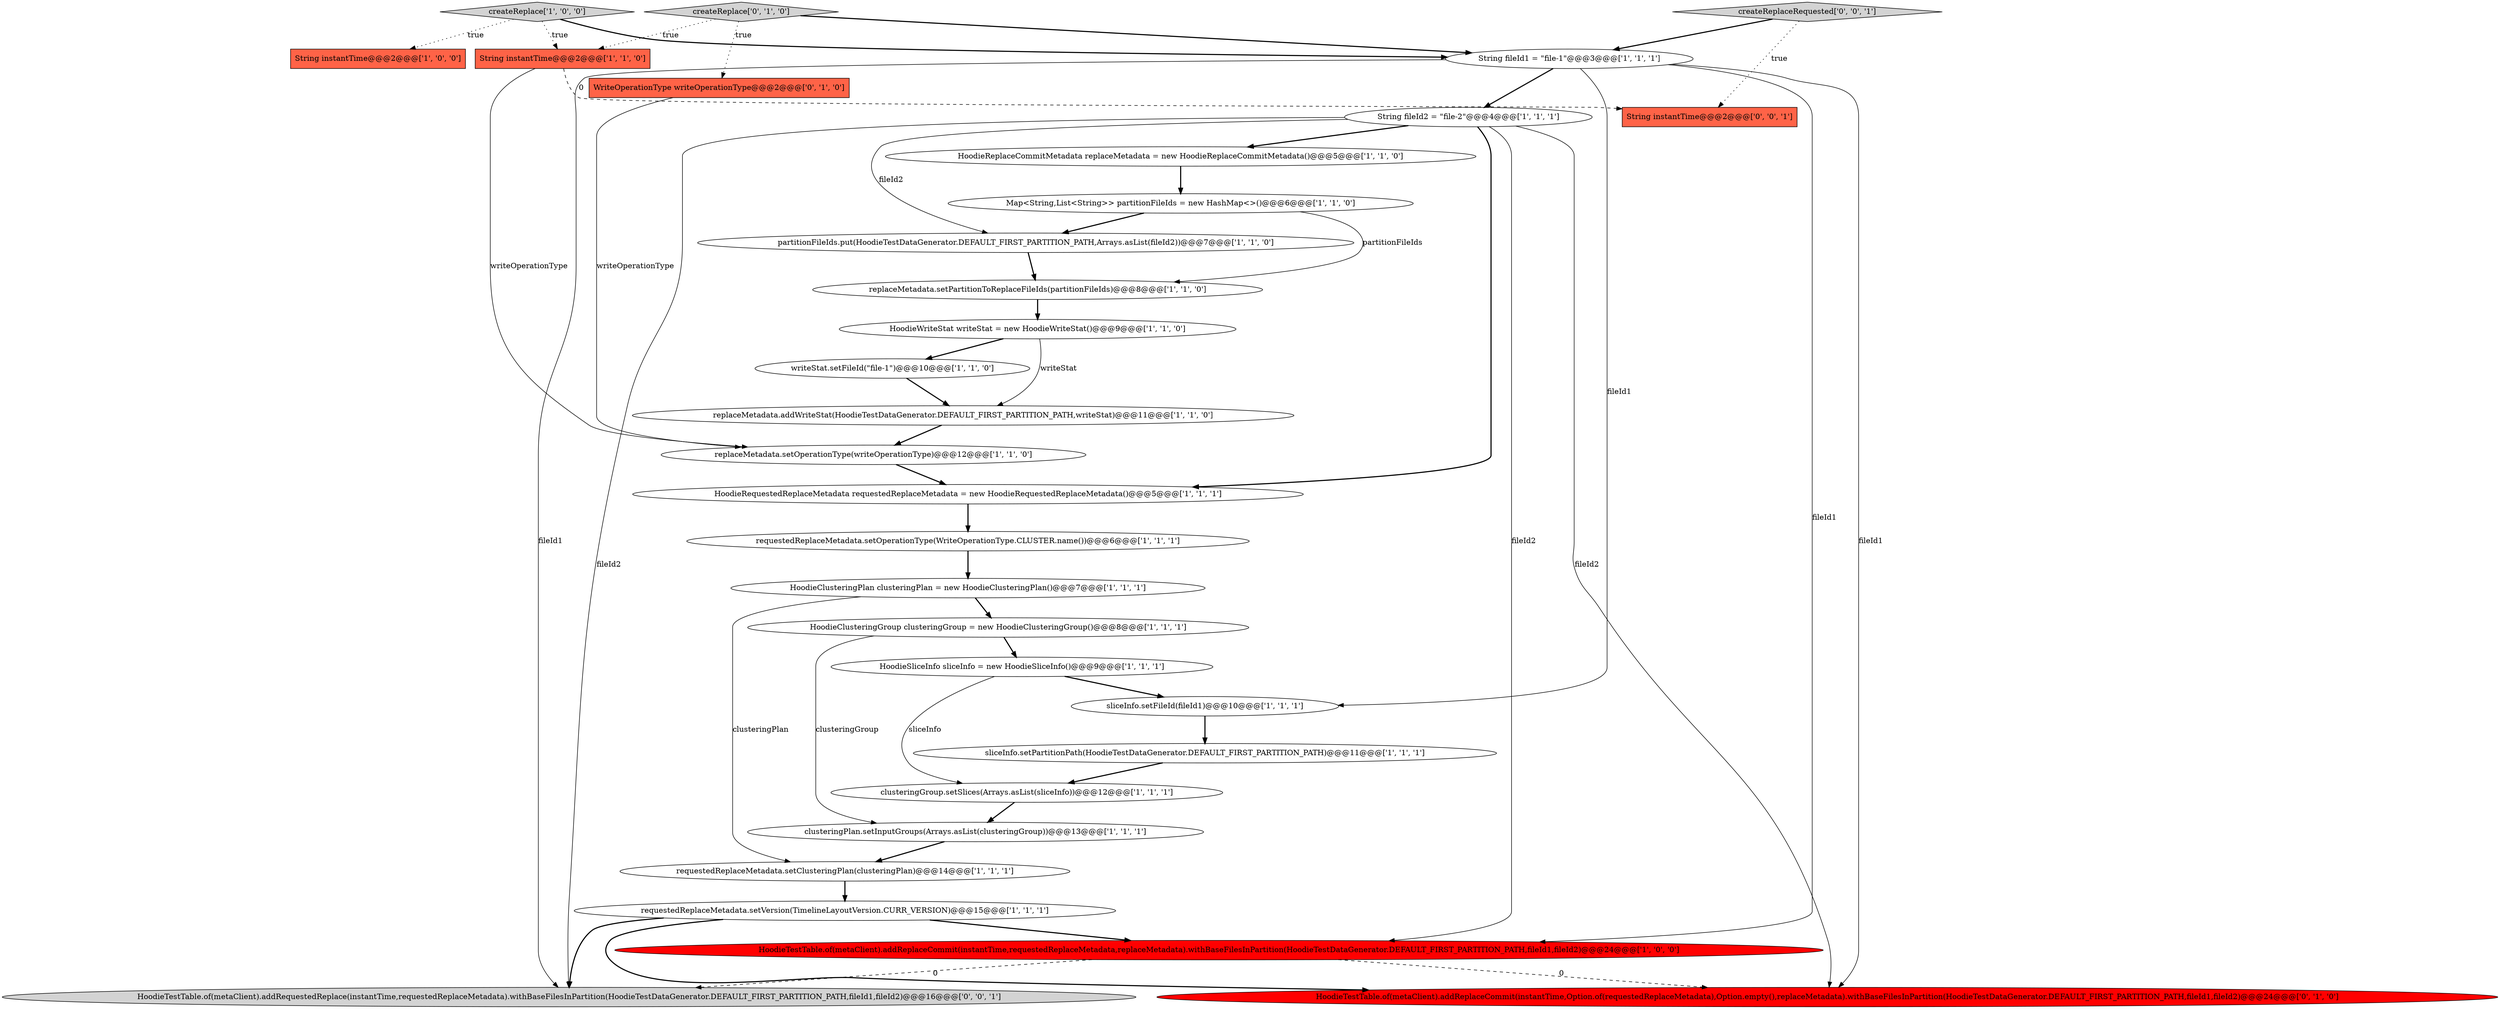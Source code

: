 digraph {
2 [style = filled, label = "replaceMetadata.setOperationType(writeOperationType)@@@12@@@['1', '1', '0']", fillcolor = white, shape = ellipse image = "AAA0AAABBB1BBB"];
1 [style = filled, label = "writeStat.setFileId(\"file-1\")@@@10@@@['1', '1', '0']", fillcolor = white, shape = ellipse image = "AAA0AAABBB1BBB"];
22 [style = filled, label = "partitionFileIds.put(HoodieTestDataGenerator.DEFAULT_FIRST_PARTITION_PATH,Arrays.asList(fileId2))@@@7@@@['1', '1', '0']", fillcolor = white, shape = ellipse image = "AAA0AAABBB1BBB"];
4 [style = filled, label = "createReplace['1', '0', '0']", fillcolor = lightgray, shape = diamond image = "AAA0AAABBB1BBB"];
15 [style = filled, label = "clusteringPlan.setInputGroups(Arrays.asList(clusteringGroup))@@@13@@@['1', '1', '1']", fillcolor = white, shape = ellipse image = "AAA0AAABBB1BBB"];
6 [style = filled, label = "HoodieTestTable.of(metaClient).addReplaceCommit(instantTime,requestedReplaceMetadata,replaceMetadata).withBaseFilesInPartition(HoodieTestDataGenerator.DEFAULT_FIRST_PARTITION_PATH,fileId1,fileId2)@@@24@@@['1', '0', '0']", fillcolor = red, shape = ellipse image = "AAA1AAABBB1BBB"];
26 [style = filled, label = "HoodieTestTable.of(metaClient).addReplaceCommit(instantTime,Option.of(requestedReplaceMetadata),Option.empty(),replaceMetadata).withBaseFilesInPartition(HoodieTestDataGenerator.DEFAULT_FIRST_PARTITION_PATH,fileId1,fileId2)@@@24@@@['0', '1', '0']", fillcolor = red, shape = ellipse image = "AAA1AAABBB2BBB"];
8 [style = filled, label = "HoodieRequestedReplaceMetadata requestedReplaceMetadata = new HoodieRequestedReplaceMetadata()@@@5@@@['1', '1', '1']", fillcolor = white, shape = ellipse image = "AAA0AAABBB1BBB"];
28 [style = filled, label = "String instantTime@@@2@@@['0', '0', '1']", fillcolor = tomato, shape = box image = "AAA0AAABBB3BBB"];
7 [style = filled, label = "Map<String,List<String>> partitionFileIds = new HashMap<>()@@@6@@@['1', '1', '0']", fillcolor = white, shape = ellipse image = "AAA0AAABBB1BBB"];
23 [style = filled, label = "HoodieClusteringPlan clusteringPlan = new HoodieClusteringPlan()@@@7@@@['1', '1', '1']", fillcolor = white, shape = ellipse image = "AAA0AAABBB1BBB"];
18 [style = filled, label = "HoodieReplaceCommitMetadata replaceMetadata = new HoodieReplaceCommitMetadata()@@@5@@@['1', '1', '0']", fillcolor = white, shape = ellipse image = "AAA0AAABBB1BBB"];
9 [style = filled, label = "sliceInfo.setFileId(fileId1)@@@10@@@['1', '1', '1']", fillcolor = white, shape = ellipse image = "AAA0AAABBB1BBB"];
10 [style = filled, label = "String fileId1 = \"file-1\"@@@3@@@['1', '1', '1']", fillcolor = white, shape = ellipse image = "AAA0AAABBB1BBB"];
27 [style = filled, label = "WriteOperationType writeOperationType@@@2@@@['0', '1', '0']", fillcolor = tomato, shape = box image = "AAA0AAABBB2BBB"];
29 [style = filled, label = "HoodieTestTable.of(metaClient).addRequestedReplace(instantTime,requestedReplaceMetadata).withBaseFilesInPartition(HoodieTestDataGenerator.DEFAULT_FIRST_PARTITION_PATH,fileId1,fileId2)@@@16@@@['0', '0', '1']", fillcolor = lightgray, shape = ellipse image = "AAA0AAABBB3BBB"];
16 [style = filled, label = "requestedReplaceMetadata.setClusteringPlan(clusteringPlan)@@@14@@@['1', '1', '1']", fillcolor = white, shape = ellipse image = "AAA0AAABBB1BBB"];
21 [style = filled, label = "requestedReplaceMetadata.setOperationType(WriteOperationType.CLUSTER.name())@@@6@@@['1', '1', '1']", fillcolor = white, shape = ellipse image = "AAA0AAABBB1BBB"];
20 [style = filled, label = "sliceInfo.setPartitionPath(HoodieTestDataGenerator.DEFAULT_FIRST_PARTITION_PATH)@@@11@@@['1', '1', '1']", fillcolor = white, shape = ellipse image = "AAA0AAABBB1BBB"];
24 [style = filled, label = "replaceMetadata.setPartitionToReplaceFileIds(partitionFileIds)@@@8@@@['1', '1', '0']", fillcolor = white, shape = ellipse image = "AAA0AAABBB1BBB"];
30 [style = filled, label = "createReplaceRequested['0', '0', '1']", fillcolor = lightgray, shape = diamond image = "AAA0AAABBB3BBB"];
25 [style = filled, label = "createReplace['0', '1', '0']", fillcolor = lightgray, shape = diamond image = "AAA0AAABBB2BBB"];
11 [style = filled, label = "String instantTime@@@2@@@['1', '0', '0']", fillcolor = tomato, shape = box image = "AAA0AAABBB1BBB"];
5 [style = filled, label = "clusteringGroup.setSlices(Arrays.asList(sliceInfo))@@@12@@@['1', '1', '1']", fillcolor = white, shape = ellipse image = "AAA0AAABBB1BBB"];
13 [style = filled, label = "replaceMetadata.addWriteStat(HoodieTestDataGenerator.DEFAULT_FIRST_PARTITION_PATH,writeStat)@@@11@@@['1', '1', '0']", fillcolor = white, shape = ellipse image = "AAA0AAABBB1BBB"];
0 [style = filled, label = "HoodieSliceInfo sliceInfo = new HoodieSliceInfo()@@@9@@@['1', '1', '1']", fillcolor = white, shape = ellipse image = "AAA0AAABBB1BBB"];
3 [style = filled, label = "HoodieClusteringGroup clusteringGroup = new HoodieClusteringGroup()@@@8@@@['1', '1', '1']", fillcolor = white, shape = ellipse image = "AAA0AAABBB1BBB"];
12 [style = filled, label = "requestedReplaceMetadata.setVersion(TimelineLayoutVersion.CURR_VERSION)@@@15@@@['1', '1', '1']", fillcolor = white, shape = ellipse image = "AAA0AAABBB1BBB"];
14 [style = filled, label = "String fileId2 = \"file-2\"@@@4@@@['1', '1', '1']", fillcolor = white, shape = ellipse image = "AAA0AAABBB1BBB"];
17 [style = filled, label = "String instantTime@@@2@@@['1', '1', '0']", fillcolor = tomato, shape = box image = "AAA0AAABBB1BBB"];
19 [style = filled, label = "HoodieWriteStat writeStat = new HoodieWriteStat()@@@9@@@['1', '1', '0']", fillcolor = white, shape = ellipse image = "AAA0AAABBB1BBB"];
4->10 [style = bold, label=""];
0->9 [style = bold, label=""];
24->19 [style = bold, label=""];
10->14 [style = bold, label=""];
17->2 [style = solid, label="writeOperationType"];
4->11 [style = dotted, label="true"];
5->15 [style = bold, label=""];
9->20 [style = bold, label=""];
23->3 [style = bold, label=""];
12->26 [style = bold, label=""];
19->13 [style = solid, label="writeStat"];
23->16 [style = solid, label="clusteringPlan"];
27->2 [style = solid, label="writeOperationType"];
15->16 [style = bold, label=""];
14->6 [style = solid, label="fileId2"];
12->6 [style = bold, label=""];
1->13 [style = bold, label=""];
3->0 [style = bold, label=""];
20->5 [style = bold, label=""];
14->29 [style = solid, label="fileId2"];
17->28 [style = dashed, label="0"];
7->22 [style = bold, label=""];
7->24 [style = solid, label="partitionFileIds"];
19->1 [style = bold, label=""];
12->29 [style = bold, label=""];
6->29 [style = dashed, label="0"];
25->17 [style = dotted, label="true"];
6->26 [style = dashed, label="0"];
10->9 [style = solid, label="fileId1"];
30->10 [style = bold, label=""];
10->6 [style = solid, label="fileId1"];
14->22 [style = solid, label="fileId2"];
0->5 [style = solid, label="sliceInfo"];
8->21 [style = bold, label=""];
14->18 [style = bold, label=""];
25->10 [style = bold, label=""];
14->8 [style = bold, label=""];
22->24 [style = bold, label=""];
18->7 [style = bold, label=""];
3->15 [style = solid, label="clusteringGroup"];
10->29 [style = solid, label="fileId1"];
4->17 [style = dotted, label="true"];
25->27 [style = dotted, label="true"];
30->28 [style = dotted, label="true"];
16->12 [style = bold, label=""];
10->26 [style = solid, label="fileId1"];
14->26 [style = solid, label="fileId2"];
2->8 [style = bold, label=""];
13->2 [style = bold, label=""];
21->23 [style = bold, label=""];
}
